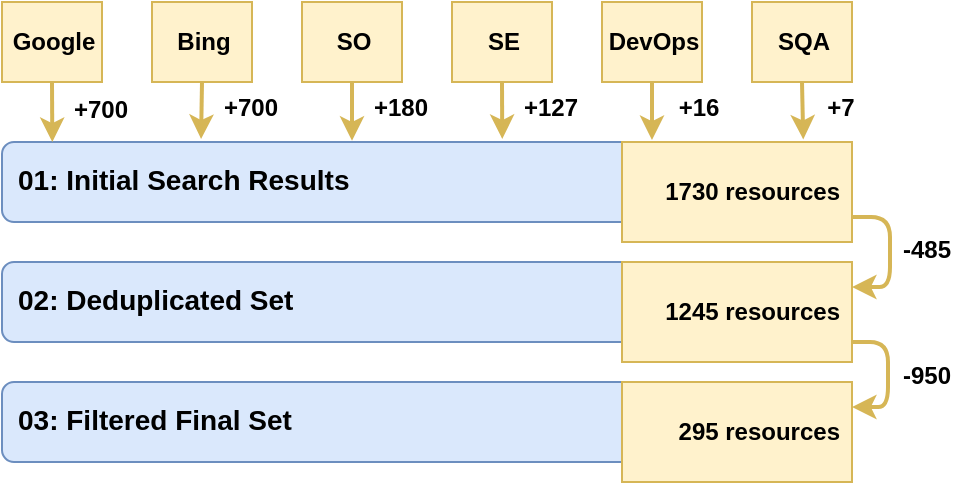 <mxfile version="12.7.9" type="device"><diagram id="1vD-yXkBDLJMiAt7BhRb" name="Page-1"><mxGraphModel dx="1185" dy="705" grid="1" gridSize="10" guides="1" tooltips="1" connect="1" arrows="1" fold="1" page="1" pageScale="1" pageWidth="826" pageHeight="1169" math="0" shadow="0"><root><mxCell id="0"/><mxCell id="1" parent="0"/><mxCell id="3-uTgZ5mTQ66Ll6A9o0I-5" value="&lt;span style=&quot;font-size: 14px&quot;&gt;03: Filtered Final Set&lt;br style=&quot;font-size: 14px&quot;&gt;&lt;/span&gt;" style="rounded=1;whiteSpace=wrap;html=1;fillColor=#dae8fc;strokeColor=#6c8ebf;fontFamily=Helvetica;fontStyle=1;fontSize=14;align=left;verticalAlign=top;spacing=6;spacingLeft=2;" parent="1" vertex="1"><mxGeometry x="150" y="360" width="370" height="40" as="geometry"/></mxCell><mxCell id="3-uTgZ5mTQ66Ll6A9o0I-9" value="&lt;span style=&quot;font-size: 14px&quot;&gt;02: Deduplicated Set&lt;br style=&quot;font-size: 14px&quot;&gt;&lt;/span&gt;" style="rounded=1;whiteSpace=wrap;html=1;fillColor=#dae8fc;strokeColor=#6c8ebf;fontFamily=Helvetica;fontStyle=1;fontSize=14;align=left;verticalAlign=top;spacing=6;spacingLeft=2;" parent="1" vertex="1"><mxGeometry x="150" y="300" width="370" height="40" as="geometry"/></mxCell><mxCell id="3-uTgZ5mTQ66Ll6A9o0I-12" value="&lt;span style=&quot;font-size: 14px&quot;&gt;01: Initial Search Results&lt;br style=&quot;font-size: 14px&quot;&gt;&lt;/span&gt;" style="rounded=1;whiteSpace=wrap;html=1;fillColor=#dae8fc;strokeColor=#6c8ebf;fontFamily=Helvetica;fontStyle=1;fontSize=14;align=left;verticalAlign=top;spacing=6;spacingLeft=2;" parent="1" vertex="1"><mxGeometry x="150" y="240" width="370" height="40" as="geometry"/></mxCell><mxCell id="3-uTgZ5mTQ66Ll6A9o0I-6" value="295 resources" style="rounded=0;whiteSpace=wrap;html=1;fillColor=#fff2cc;strokeColor=#d6b656;fontFamily=Helvetica;fontStyle=1;fontSize=12;align=right;verticalAlign=middle;spacing=6;spacingLeft=2;" parent="1" vertex="1"><mxGeometry x="460" y="360" width="115" height="50" as="geometry"/></mxCell><mxCell id="3-uTgZ5mTQ66Ll6A9o0I-10" value="1245 resources" style="rounded=0;whiteSpace=wrap;html=1;fillColor=#fff2cc;strokeColor=#d6b656;fontFamily=Helvetica;fontStyle=1;fontSize=12;align=right;verticalAlign=middle;spacing=6;spacingLeft=2;" parent="1" vertex="1"><mxGeometry x="460" y="300" width="115" height="50" as="geometry"/></mxCell><mxCell id="3-uTgZ5mTQ66Ll6A9o0I-13" value="&lt;span style=&quot;font-size: 12px&quot;&gt;1730 resources&lt;/span&gt;" style="rounded=0;whiteSpace=wrap;html=1;fillColor=#fff2cc;strokeColor=#d6b656;fontFamily=Helvetica;fontStyle=1;fontSize=12;align=right;verticalAlign=middle;spacing=6;spacingLeft=2;" parent="1" vertex="1"><mxGeometry x="460" y="240" width="115" height="50" as="geometry"/></mxCell><mxCell id="BcE6LKcL7yxorLlbRA8E-2" value="" style="endArrow=classic;html=1;labelBackgroundColor=#FFF2CC;strokeColor=#d6b656;fillColor=#fff2cc;fontFamily=Helvetica;edgeStyle=orthogonalEdgeStyle;entryX=1;entryY=0.25;entryDx=0;entryDy=0;strokeWidth=2;exitX=1;exitY=0.75;exitDx=0;exitDy=0;fontSize=12;" parent="1" source="3-uTgZ5mTQ66Ll6A9o0I-13" target="3-uTgZ5mTQ66Ll6A9o0I-10" edge="1"><mxGeometry width="50" height="50" relative="1" as="geometry"><mxPoint x="569" y="135" as="sourcePoint"/><mxPoint x="774" y="230" as="targetPoint"/><Array as="points"><mxPoint x="594" y="277"/><mxPoint x="594" y="313"/></Array></mxGeometry></mxCell><mxCell id="BcE6LKcL7yxorLlbRA8E-3" value="-485" style="text;html=1;resizable=0;points=[];align=center;verticalAlign=middle;labelBackgroundColor=#ffffff;fontFamily=Helvetica;fontSize=12;fontStyle=1;spacingLeft=-4;spacingBottom=12;" parent="BcE6LKcL7yxorLlbRA8E-2" vertex="1" connectable="0"><mxGeometry x="-0.077" y="-1" relative="1" as="geometry"><mxPoint x="21" y="8" as="offset"/></mxGeometry></mxCell><mxCell id="BcE6LKcL7yxorLlbRA8E-6" value="" style="endArrow=classic;html=1;labelBackgroundColor=#FFF2CC;strokeColor=#d6b656;fillColor=#fff2cc;fontFamily=Helvetica;edgeStyle=orthogonalEdgeStyle;strokeWidth=2;entryX=1;entryY=0.25;entryDx=0;entryDy=0;fontSize=12;" parent="1" source="3-uTgZ5mTQ66Ll6A9o0I-10" target="3-uTgZ5mTQ66Ll6A9o0I-6" edge="1"><mxGeometry width="50" height="50" relative="1" as="geometry"><mxPoint x="569" y="340" as="sourcePoint"/><mxPoint x="569" y="325" as="targetPoint"/><Array as="points"><mxPoint x="593" y="340"/><mxPoint x="593" y="373"/></Array></mxGeometry></mxCell><mxCell id="BcE6LKcL7yxorLlbRA8E-7" value="-950" style="text;html=1;resizable=0;points=[];align=center;verticalAlign=middle;labelBackgroundColor=#ffffff;fontFamily=Helvetica;fontSize=12;fontStyle=1;spacingLeft=-4;spacingBottom=7;" parent="BcE6LKcL7yxorLlbRA8E-6" vertex="1" connectable="0"><mxGeometry x="-0.077" y="-1" relative="1" as="geometry"><mxPoint x="21.5" y="6.5" as="offset"/></mxGeometry></mxCell><mxCell id="q2qiCY3inpuGhyK5Gvrw-1" value="&lt;span style=&quot;font-size: 12px&quot;&gt;Google&lt;/span&gt;" style="rounded=0;whiteSpace=wrap;html=1;fillColor=#fff2cc;strokeColor=#d6b656;fontFamily=Helvetica;fontStyle=1;fontSize=12;align=center;verticalAlign=middle;spacing=6;spacingLeft=2;" parent="1" vertex="1"><mxGeometry x="150" y="170" width="50" height="40" as="geometry"/></mxCell><mxCell id="q2qiCY3inpuGhyK5Gvrw-2" value="&lt;span style=&quot;font-size: 12px&quot;&gt;Bing&lt;/span&gt;" style="rounded=0;whiteSpace=wrap;html=1;fillColor=#fff2cc;strokeColor=#d6b656;fontFamily=Helvetica;fontStyle=1;fontSize=12;align=center;verticalAlign=middle;spacing=6;spacingLeft=2;" parent="1" vertex="1"><mxGeometry x="225" y="170" width="50" height="40" as="geometry"/></mxCell><mxCell id="q2qiCY3inpuGhyK5Gvrw-3" value="&lt;span style=&quot;font-size: 12px&quot;&gt;SO&lt;/span&gt;" style="rounded=0;whiteSpace=wrap;html=1;fillColor=#fff2cc;strokeColor=#d6b656;fontFamily=Helvetica;fontStyle=1;fontSize=12;align=center;verticalAlign=middle;spacing=6;spacingLeft=2;" parent="1" vertex="1"><mxGeometry x="300" y="170" width="50" height="40" as="geometry"/></mxCell><mxCell id="q2qiCY3inpuGhyK5Gvrw-4" value="&lt;span style=&quot;font-size: 12px&quot;&gt;SE&lt;/span&gt;" style="rounded=0;whiteSpace=wrap;html=1;fillColor=#fff2cc;strokeColor=#d6b656;fontFamily=Helvetica;fontStyle=1;fontSize=12;align=center;verticalAlign=middle;spacing=6;spacingLeft=2;" parent="1" vertex="1"><mxGeometry x="375" y="170" width="50" height="40" as="geometry"/></mxCell><mxCell id="q2qiCY3inpuGhyK5Gvrw-5" value="" style="endArrow=classic;html=1;labelBackgroundColor=#FFF2CC;strokeColor=#d6b656;fillColor=#fff2cc;fontFamily=Helvetica;strokeWidth=2;fontSize=12;entryX=0.068;entryY=0;entryDx=0;entryDy=0;entryPerimeter=0;" parent="1" target="3-uTgZ5mTQ66Ll6A9o0I-12" edge="1"><mxGeometry width="50" height="50" relative="1" as="geometry"><mxPoint x="175" y="210" as="sourcePoint"/><mxPoint x="180" y="230" as="targetPoint"/></mxGeometry></mxCell><mxCell id="q2qiCY3inpuGhyK5Gvrw-6" value="+700" style="text;html=1;resizable=0;points=[];align=center;verticalAlign=middle;labelBackgroundColor=#ffffff;fontFamily=Helvetica;fontSize=12;fontStyle=1;spacingLeft=-4;spacingBottom=12;" parent="q2qiCY3inpuGhyK5Gvrw-5" vertex="1" connectable="0"><mxGeometry x="-0.077" y="-1" relative="1" as="geometry"><mxPoint x="26.5" y="5.5" as="offset"/></mxGeometry></mxCell><mxCell id="q2qiCY3inpuGhyK5Gvrw-7" value="" style="endArrow=classic;html=1;labelBackgroundColor=#FFF2CC;strokeColor=#d6b656;fillColor=#fff2cc;fontFamily=Helvetica;strokeWidth=2;fontSize=12;exitX=0.5;exitY=1;exitDx=0;exitDy=0;entryX=0.269;entryY=-0.039;entryDx=0;entryDy=0;entryPerimeter=0;" parent="1" edge="1" target="3-uTgZ5mTQ66Ll6A9o0I-12" source="q2qiCY3inpuGhyK5Gvrw-2"><mxGeometry width="50" height="50" relative="1" as="geometry"><mxPoint x="265.5" y="210" as="sourcePoint"/><mxPoint x="265.65" y="240" as="targetPoint"/></mxGeometry></mxCell><mxCell id="q2qiCY3inpuGhyK5Gvrw-8" value="+700" style="text;html=1;resizable=0;points=[];align=center;verticalAlign=middle;labelBackgroundColor=#ffffff;fontFamily=Helvetica;fontSize=12;fontStyle=1;spacingLeft=-4;spacingBottom=12;" parent="q2qiCY3inpuGhyK5Gvrw-7" vertex="1" connectable="0"><mxGeometry x="-0.077" y="-1" relative="1" as="geometry"><mxPoint x="26.5" y="5.5" as="offset"/></mxGeometry></mxCell><mxCell id="q2qiCY3inpuGhyK5Gvrw-9" value="" style="endArrow=classic;html=1;labelBackgroundColor=#FFF2CC;strokeColor=#d6b656;fillColor=#fff2cc;fontFamily=Helvetica;strokeWidth=2;fontSize=12;exitX=0.5;exitY=1;exitDx=0;exitDy=0;entryX=0.473;entryY=-0.015;entryDx=0;entryDy=0;entryPerimeter=0;" parent="1" edge="1" target="3-uTgZ5mTQ66Ll6A9o0I-12" source="q2qiCY3inpuGhyK5Gvrw-3"><mxGeometry width="50" height="50" relative="1" as="geometry"><mxPoint x="345" y="210" as="sourcePoint"/><mxPoint x="345.15" y="240" as="targetPoint"/></mxGeometry></mxCell><mxCell id="q2qiCY3inpuGhyK5Gvrw-10" value="+180" style="text;html=1;resizable=0;points=[];align=center;verticalAlign=middle;labelBackgroundColor=#ffffff;fontFamily=Helvetica;fontSize=12;fontStyle=1;spacingLeft=-4;spacingBottom=12;" parent="q2qiCY3inpuGhyK5Gvrw-9" vertex="1" connectable="0"><mxGeometry x="-0.077" y="-1" relative="1" as="geometry"><mxPoint x="26.5" y="5.5" as="offset"/></mxGeometry></mxCell><mxCell id="q2qiCY3inpuGhyK5Gvrw-11" value="" style="endArrow=classic;html=1;labelBackgroundColor=#FFF2CC;strokeColor=#d6b656;fillColor=#fff2cc;fontFamily=Helvetica;strokeWidth=2;fontSize=12;exitX=0.5;exitY=1;exitDx=0;exitDy=0;entryX=0.676;entryY=-0.039;entryDx=0;entryDy=0;entryPerimeter=0;" parent="1" edge="1" target="3-uTgZ5mTQ66Ll6A9o0I-12" source="q2qiCY3inpuGhyK5Gvrw-4"><mxGeometry width="50" height="50" relative="1" as="geometry"><mxPoint x="425" y="210" as="sourcePoint"/><mxPoint x="425.15" y="240" as="targetPoint"/></mxGeometry></mxCell><mxCell id="q2qiCY3inpuGhyK5Gvrw-12" value="+127" style="text;html=1;resizable=0;points=[];align=center;verticalAlign=middle;labelBackgroundColor=#ffffff;fontFamily=Helvetica;fontSize=12;fontStyle=1;spacingLeft=-4;spacingBottom=12;" parent="q2qiCY3inpuGhyK5Gvrw-11" vertex="1" connectable="0"><mxGeometry x="-0.077" y="-1" relative="1" as="geometry"><mxPoint x="26.5" y="5.5" as="offset"/></mxGeometry></mxCell><mxCell id="7SqMy06H7DnxG535JoTJ-1" value="&lt;span style=&quot;font-size: 12px&quot;&gt;DevOps&lt;/span&gt;" style="rounded=0;whiteSpace=wrap;html=1;fillColor=#fff2cc;strokeColor=#d6b656;fontFamily=Helvetica;fontStyle=1;fontSize=12;align=center;verticalAlign=middle;spacing=6;spacingLeft=2;" vertex="1" parent="1"><mxGeometry x="450" y="170" width="50" height="40" as="geometry"/></mxCell><mxCell id="7SqMy06H7DnxG535JoTJ-2" value="" style="endArrow=classic;html=1;labelBackgroundColor=#FFF2CC;strokeColor=#d6b656;fillColor=#fff2cc;fontFamily=Helvetica;strokeWidth=2;fontSize=12;exitX=0.5;exitY=1;exitDx=0;exitDy=0;" edge="1" parent="1" source="7SqMy06H7DnxG535JoTJ-1"><mxGeometry width="50" height="50" relative="1" as="geometry"><mxPoint x="505" y="210" as="sourcePoint"/><mxPoint x="475" y="239" as="targetPoint"/></mxGeometry></mxCell><mxCell id="7SqMy06H7DnxG535JoTJ-3" value="+16" style="text;html=1;resizable=0;points=[];align=center;verticalAlign=middle;labelBackgroundColor=#ffffff;fontFamily=Helvetica;fontSize=12;fontStyle=1;spacingLeft=-4;spacingBottom=12;" vertex="1" connectable="0" parent="7SqMy06H7DnxG535JoTJ-2"><mxGeometry x="-0.077" y="-1" relative="1" as="geometry"><mxPoint x="25.5" y="5.5" as="offset"/></mxGeometry></mxCell><mxCell id="7SqMy06H7DnxG535JoTJ-4" value="&lt;span style=&quot;font-size: 12px&quot;&gt;SQA&lt;/span&gt;" style="rounded=0;whiteSpace=wrap;html=1;fillColor=#fff2cc;strokeColor=#d6b656;fontFamily=Helvetica;fontStyle=1;fontSize=12;align=center;verticalAlign=middle;spacing=6;spacingLeft=2;" vertex="1" parent="1"><mxGeometry x="525" y="170" width="50" height="40" as="geometry"/></mxCell><mxCell id="7SqMy06H7DnxG535JoTJ-5" value="" style="endArrow=classic;html=1;labelBackgroundColor=#FFF2CC;strokeColor=#d6b656;fillColor=#fff2cc;fontFamily=Helvetica;strokeWidth=2;fontSize=12;exitX=0.5;exitY=1;exitDx=0;exitDy=0;entryX=0.788;entryY=-0.026;entryDx=0;entryDy=0;entryPerimeter=0;" edge="1" parent="1" source="7SqMy06H7DnxG535JoTJ-4" target="3-uTgZ5mTQ66Ll6A9o0I-13"><mxGeometry width="50" height="50" relative="1" as="geometry"><mxPoint x="595" y="210" as="sourcePoint"/><mxPoint x="550" y="238" as="targetPoint"/></mxGeometry></mxCell><mxCell id="7SqMy06H7DnxG535JoTJ-6" value="+7" style="text;html=1;resizable=0;points=[];align=center;verticalAlign=middle;labelBackgroundColor=#ffffff;fontFamily=Helvetica;fontSize=12;fontStyle=1;spacingLeft=-4;spacingBottom=12;" vertex="1" connectable="0" parent="7SqMy06H7DnxG535JoTJ-5"><mxGeometry x="-0.077" y="-1" relative="1" as="geometry"><mxPoint x="21.5" y="5.5" as="offset"/></mxGeometry></mxCell></root></mxGraphModel></diagram></mxfile>